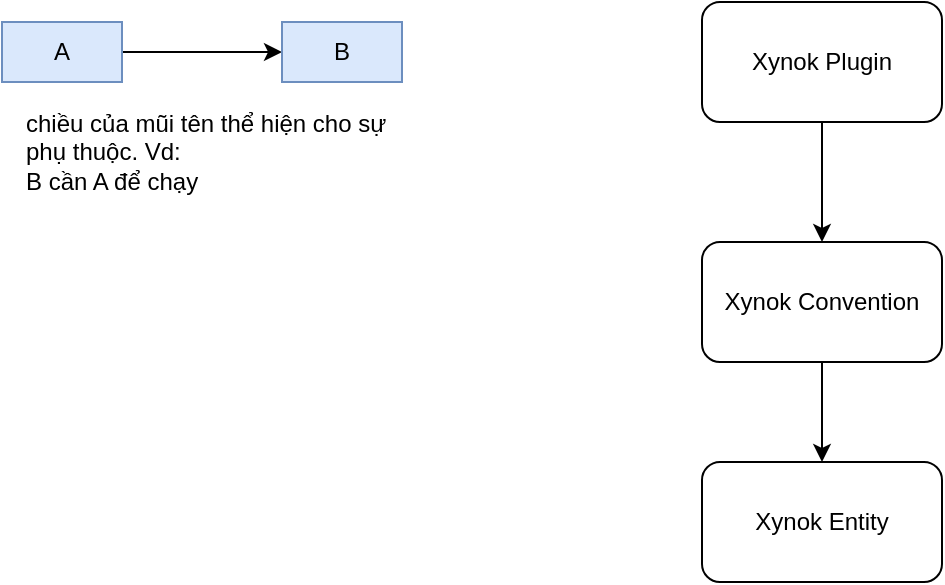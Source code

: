 <mxfile version="22.1.2" type="device" pages="2">
  <diagram name="Overview" id="xEw9ob6Upyo2c6WsRndd">
    <mxGraphModel dx="1418" dy="820" grid="1" gridSize="10" guides="1" tooltips="1" connect="1" arrows="1" fold="1" page="1" pageScale="1" pageWidth="850" pageHeight="1100" math="0" shadow="0">
      <root>
        <mxCell id="0" />
        <mxCell id="1" parent="0" />
        <mxCell id="iFUfBAqKsZjqk9rrrD3z-1" style="edgeStyle=none;rounded=0;orthogonalLoop=1;jettySize=auto;html=1;entryX=0.5;entryY=0;entryDx=0;entryDy=0;" parent="1" source="ASeF7teEf1thYzwlXOM3-1" target="ASeF7teEf1thYzwlXOM3-2" edge="1">
          <mxGeometry relative="1" as="geometry" />
        </mxCell>
        <mxCell id="ASeF7teEf1thYzwlXOM3-1" value="Xynok Plugin" style="rounded=1;whiteSpace=wrap;html=1;" parent="1" vertex="1">
          <mxGeometry x="400" y="130" width="120" height="60" as="geometry" />
        </mxCell>
        <mxCell id="iFUfBAqKsZjqk9rrrD3z-7" style="edgeStyle=none;rounded=0;orthogonalLoop=1;jettySize=auto;html=1;entryX=0.5;entryY=0;entryDx=0;entryDy=0;" parent="1" source="ASeF7teEf1thYzwlXOM3-2" target="iFUfBAqKsZjqk9rrrD3z-6" edge="1">
          <mxGeometry relative="1" as="geometry" />
        </mxCell>
        <mxCell id="ASeF7teEf1thYzwlXOM3-2" value="Xynok Convention" style="rounded=1;whiteSpace=wrap;html=1;" parent="1" vertex="1">
          <mxGeometry x="400" y="250" width="120" height="60" as="geometry" />
        </mxCell>
        <mxCell id="iFUfBAqKsZjqk9rrrD3z-2" value="" style="endArrow=classic;html=1;rounded=0;exitX=1;exitY=0.5;exitDx=0;exitDy=0;" parent="1" source="iFUfBAqKsZjqk9rrrD3z-5" target="iFUfBAqKsZjqk9rrrD3z-4" edge="1">
          <mxGeometry width="50" height="50" relative="1" as="geometry">
            <mxPoint x="90" y="150" as="sourcePoint" />
            <mxPoint x="180" y="150" as="targetPoint" />
          </mxGeometry>
        </mxCell>
        <mxCell id="iFUfBAqKsZjqk9rrrD3z-3" value="chiều của mũi tên thể hiện cho sự phụ thuộc. Vd:&lt;br&gt;B cần A để chạy" style="text;html=1;strokeColor=none;fillColor=none;align=left;verticalAlign=middle;whiteSpace=wrap;rounded=0;" parent="1" vertex="1">
          <mxGeometry x="60" y="190" width="190" height="30" as="geometry" />
        </mxCell>
        <mxCell id="iFUfBAqKsZjqk9rrrD3z-4" value="B" style="text;html=1;strokeColor=#6c8ebf;fillColor=#dae8fc;align=center;verticalAlign=middle;whiteSpace=wrap;rounded=0;" parent="1" vertex="1">
          <mxGeometry x="190" y="140" width="60" height="30" as="geometry" />
        </mxCell>
        <mxCell id="iFUfBAqKsZjqk9rrrD3z-5" value="A" style="text;html=1;strokeColor=#6c8ebf;fillColor=#dae8fc;align=center;verticalAlign=middle;whiteSpace=wrap;rounded=0;" parent="1" vertex="1">
          <mxGeometry x="50" y="140" width="60" height="30" as="geometry" />
        </mxCell>
        <mxCell id="iFUfBAqKsZjqk9rrrD3z-6" value="Xynok Entity" style="rounded=1;whiteSpace=wrap;html=1;" parent="1" vertex="1">
          <mxGeometry x="400" y="360" width="120" height="60" as="geometry" />
        </mxCell>
      </root>
    </mxGraphModel>
  </diagram>
  <diagram id="884RvkJ8s71kPJWRRo9I" name="XynokEntity">
    <mxGraphModel dx="1418" dy="820" grid="1" gridSize="10" guides="1" tooltips="1" connect="1" arrows="1" fold="1" page="1" pageScale="1" pageWidth="850" pageHeight="1100" math="0" shadow="0">
      <root>
        <mxCell id="0" />
        <mxCell id="1" parent="0" />
        <mxCell id="sqvcQGN_Wg2t4Ckx61ED-3" style="edgeStyle=none;rounded=0;orthogonalLoop=1;jettySize=auto;html=1;entryX=0.5;entryY=0;entryDx=0;entryDy=0;" edge="1" parent="1" source="sqvcQGN_Wg2t4Ckx61ED-1" target="sqvcQGN_Wg2t4Ckx61ED-2">
          <mxGeometry relative="1" as="geometry" />
        </mxCell>
        <mxCell id="sqvcQGN_Wg2t4Ckx61ED-1" value="Source Generator" style="rounded=1;whiteSpace=wrap;html=1;" vertex="1" parent="1">
          <mxGeometry x="220" y="180" width="120" height="60" as="geometry" />
        </mxCell>
        <mxCell id="sqvcQGN_Wg2t4Ckx61ED-5" style="edgeStyle=none;rounded=0;orthogonalLoop=1;jettySize=auto;html=1;entryX=0;entryY=0.5;entryDx=0;entryDy=0;" edge="1" parent="1" source="sqvcQGN_Wg2t4Ckx61ED-2" target="sqvcQGN_Wg2t4Ckx61ED-4">
          <mxGeometry relative="1" as="geometry" />
        </mxCell>
        <mxCell id="sqvcQGN_Wg2t4Ckx61ED-2" value="Enums" style="ellipse;whiteSpace=wrap;html=1;" vertex="1" parent="1">
          <mxGeometry x="50" y="280" width="120" height="80" as="geometry" />
        </mxCell>
        <mxCell id="sqvcQGN_Wg2t4Ckx61ED-4" value="Runtime Code" style="rounded=1;whiteSpace=wrap;html=1;" vertex="1" parent="1">
          <mxGeometry x="230" y="330" width="120" height="60" as="geometry" />
        </mxCell>
        <mxCell id="sqvcQGN_Wg2t4Ckx61ED-14" style="edgeStyle=none;rounded=0;orthogonalLoop=1;jettySize=auto;html=1;entryX=0.5;entryY=0;entryDx=0;entryDy=0;" edge="1" parent="1" source="sqvcQGN_Wg2t4Ckx61ED-6" target="sqvcQGN_Wg2t4Ckx61ED-8">
          <mxGeometry relative="1" as="geometry" />
        </mxCell>
        <mxCell id="sqvcQGN_Wg2t4Ckx61ED-6" value="Entity" style="ellipse;whiteSpace=wrap;html=1;aspect=fixed;" vertex="1" parent="1">
          <mxGeometry x="440" y="330" width="80" height="80" as="geometry" />
        </mxCell>
        <mxCell id="sqvcQGN_Wg2t4Ckx61ED-11" style="edgeStyle=none;rounded=0;orthogonalLoop=1;jettySize=auto;html=1;entryX=0.5;entryY=0;entryDx=0;entryDy=0;" edge="1" parent="1" source="sqvcQGN_Wg2t4Ckx61ED-7" target="sqvcQGN_Wg2t4Ckx61ED-9">
          <mxGeometry relative="1" as="geometry" />
        </mxCell>
        <mxCell id="sqvcQGN_Wg2t4Ckx61ED-16" style="edgeStyle=none;rounded=0;orthogonalLoop=1;jettySize=auto;html=1;entryX=0;entryY=0.5;entryDx=0;entryDy=0;" edge="1" parent="1" source="sqvcQGN_Wg2t4Ckx61ED-7" target="sqvcQGN_Wg2t4Ckx61ED-8">
          <mxGeometry relative="1" as="geometry" />
        </mxCell>
        <mxCell id="sqvcQGN_Wg2t4Ckx61ED-7" value="Data" style="ellipse;whiteSpace=wrap;html=1;aspect=fixed;" vertex="1" parent="1">
          <mxGeometry x="340" y="450" width="80" height="80" as="geometry" />
        </mxCell>
        <mxCell id="sqvcQGN_Wg2t4Ckx61ED-8" value="Ability" style="ellipse;whiteSpace=wrap;html=1;aspect=fixed;" vertex="1" parent="1">
          <mxGeometry x="520" y="450" width="80" height="80" as="geometry" />
        </mxCell>
        <mxCell id="sqvcQGN_Wg2t4Ckx61ED-9" value="SaveAble" style="ellipse;whiteSpace=wrap;html=1;aspect=fixed;" vertex="1" parent="1">
          <mxGeometry x="260" y="590" width="80" height="80" as="geometry" />
        </mxCell>
        <mxCell id="sqvcQGN_Wg2t4Ckx61ED-15" style="edgeStyle=none;rounded=0;orthogonalLoop=1;jettySize=auto;html=1;entryX=1;entryY=0.5;entryDx=0;entryDy=0;" edge="1" parent="1" source="sqvcQGN_Wg2t4Ckx61ED-10" target="sqvcQGN_Wg2t4Ckx61ED-9">
          <mxGeometry relative="1" as="geometry" />
        </mxCell>
        <mxCell id="sqvcQGN_Wg2t4Ckx61ED-10" value="Runtime" style="ellipse;whiteSpace=wrap;html=1;aspect=fixed;" vertex="1" parent="1">
          <mxGeometry x="400" y="590" width="80" height="80" as="geometry" />
        </mxCell>
        <mxCell id="sqvcQGN_Wg2t4Ckx61ED-12" style="edgeStyle=none;rounded=0;orthogonalLoop=1;jettySize=auto;html=1;entryX=0.438;entryY=0.088;entryDx=0;entryDy=0;entryPerimeter=0;" edge="1" parent="1" source="sqvcQGN_Wg2t4Ckx61ED-7" target="sqvcQGN_Wg2t4Ckx61ED-10">
          <mxGeometry relative="1" as="geometry" />
        </mxCell>
        <mxCell id="sqvcQGN_Wg2t4Ckx61ED-13" style="edgeStyle=none;rounded=0;orthogonalLoop=1;jettySize=auto;html=1;entryX=0.613;entryY=-0.037;entryDx=0;entryDy=0;entryPerimeter=0;" edge="1" parent="1" source="sqvcQGN_Wg2t4Ckx61ED-6" target="sqvcQGN_Wg2t4Ckx61ED-7">
          <mxGeometry relative="1" as="geometry" />
        </mxCell>
        <mxCell id="sqvcQGN_Wg2t4Ckx61ED-17" value="Code Logic" style="rounded=1;whiteSpace=wrap;html=1;" vertex="1" parent="1">
          <mxGeometry x="570" y="590" width="120" height="60" as="geometry" />
        </mxCell>
        <mxCell id="sqvcQGN_Wg2t4Ckx61ED-18" style="edgeStyle=none;rounded=0;orthogonalLoop=1;jettySize=auto;html=1;entryX=0.425;entryY=0.033;entryDx=0;entryDy=0;entryPerimeter=0;" edge="1" parent="1" source="sqvcQGN_Wg2t4Ckx61ED-8" target="sqvcQGN_Wg2t4Ckx61ED-17">
          <mxGeometry relative="1" as="geometry" />
        </mxCell>
      </root>
    </mxGraphModel>
  </diagram>
</mxfile>
